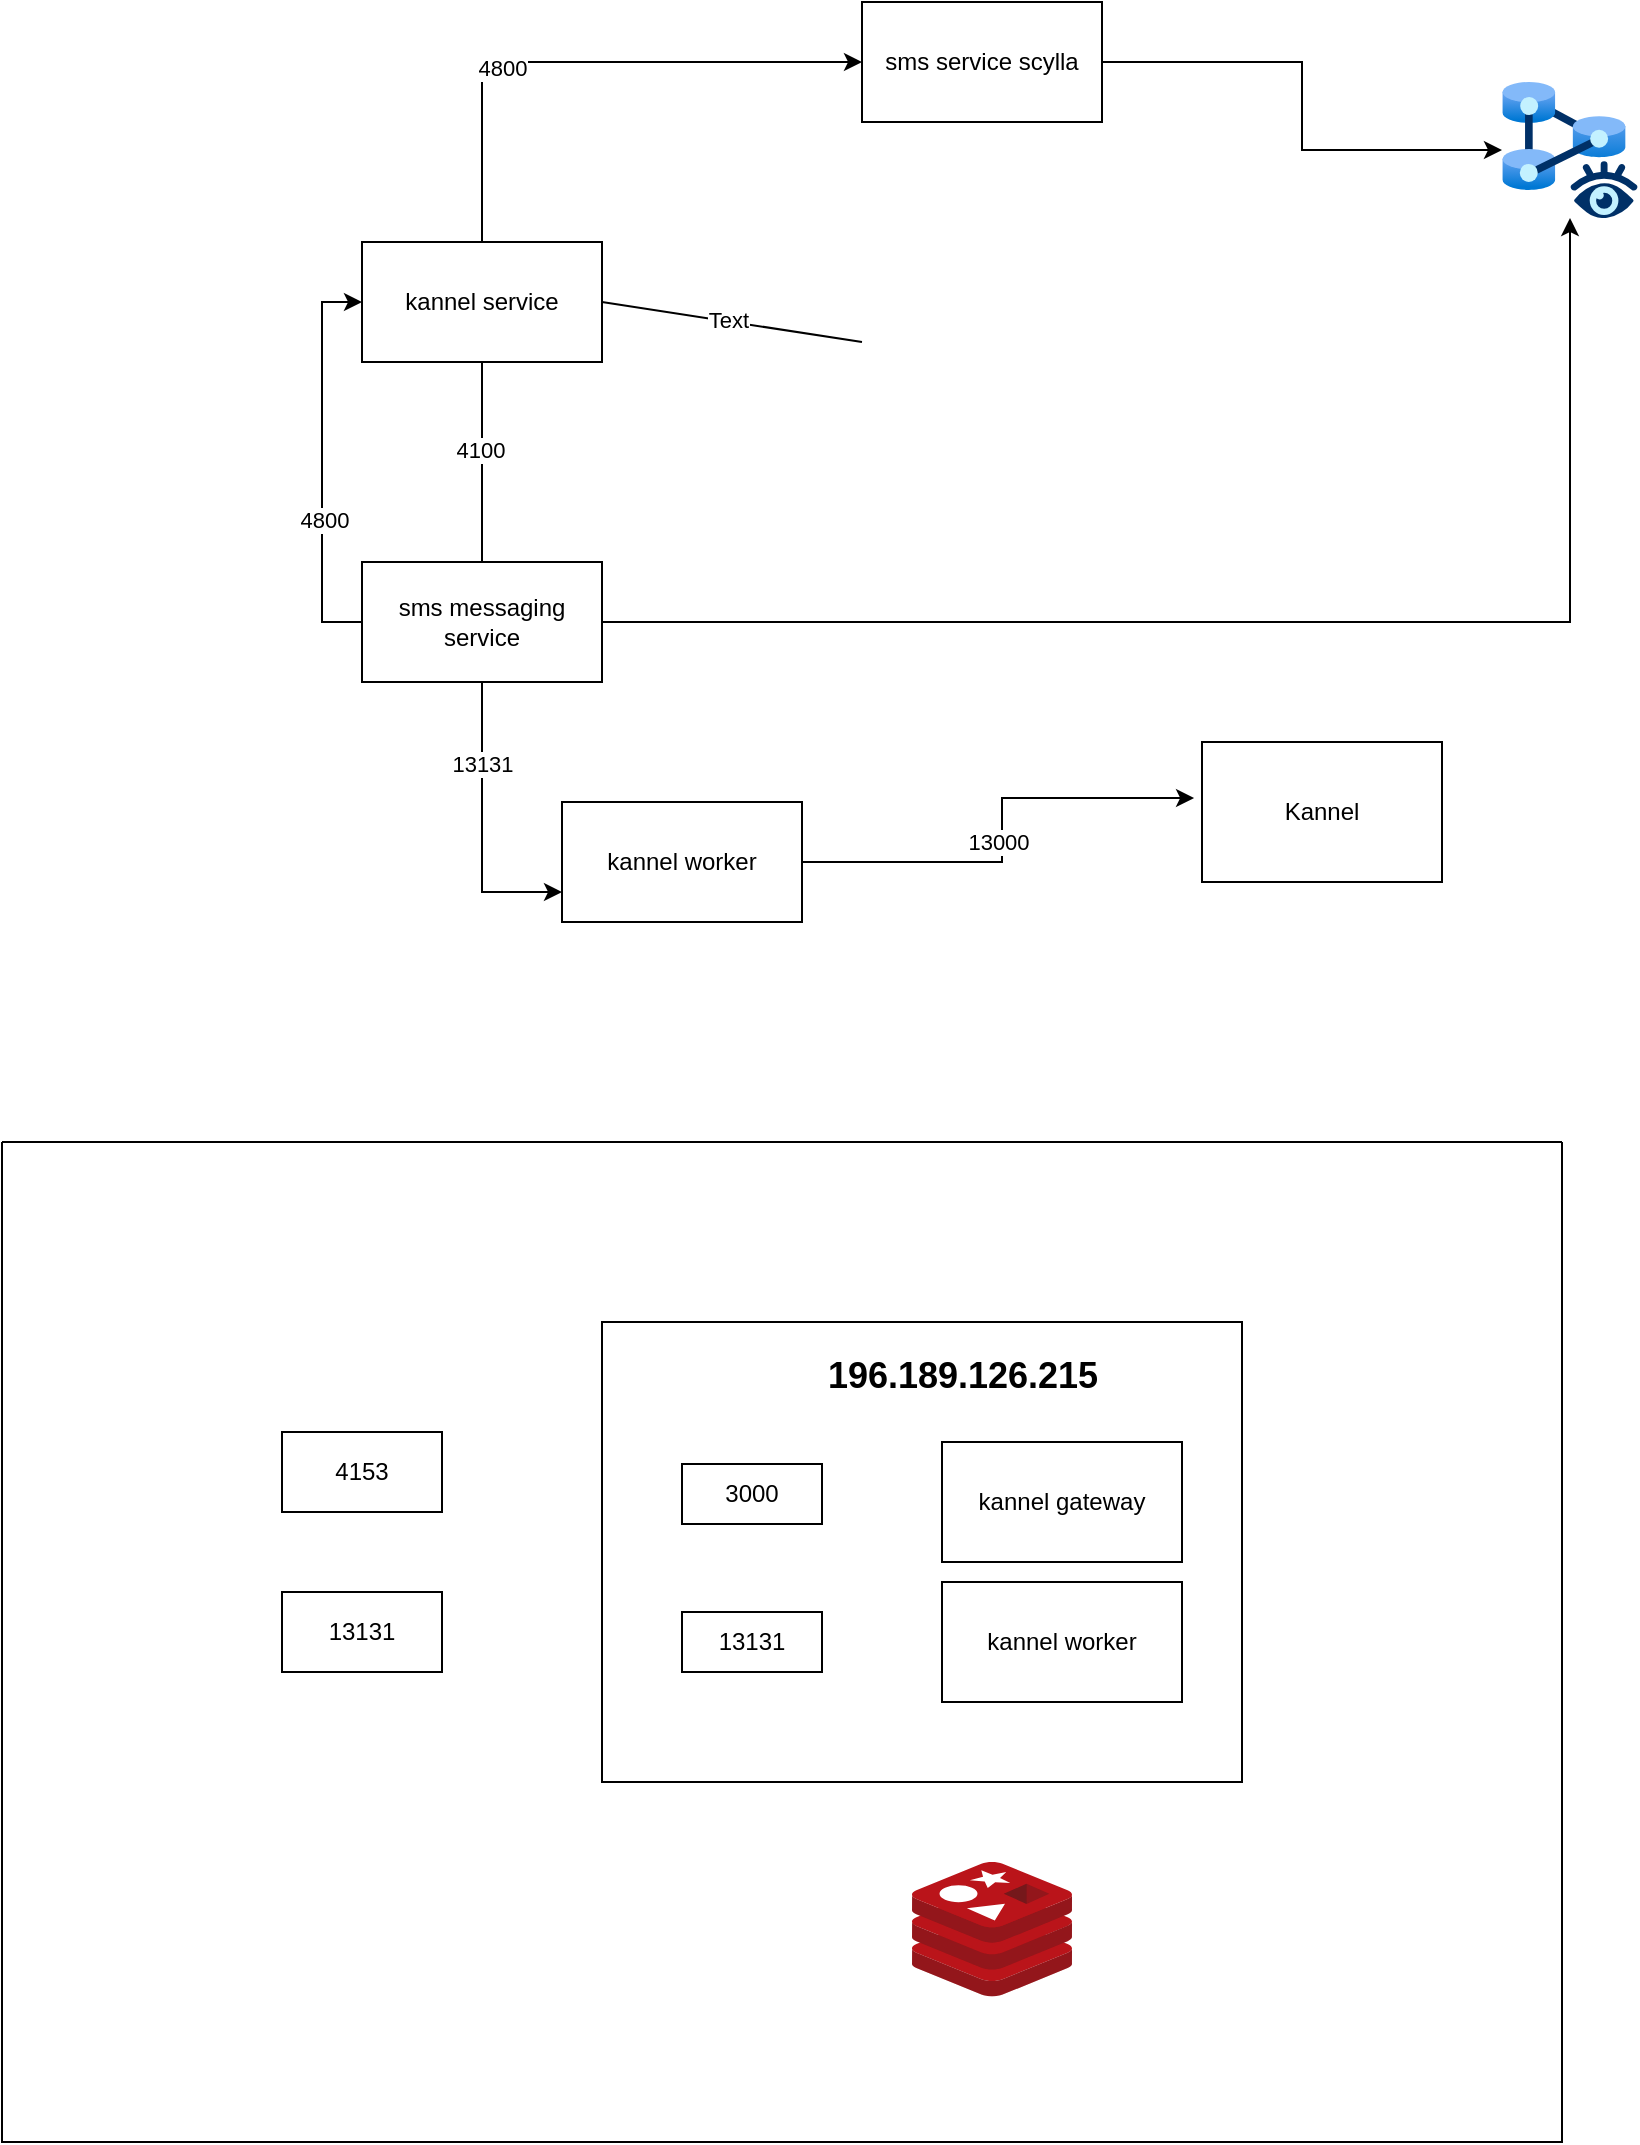 <mxfile version="24.8.3">
  <diagram name="Page-1" id="TbZtthQ5-eUh3UXo095x">
    <mxGraphModel dx="1502" dy="321" grid="1" gridSize="10" guides="1" tooltips="1" connect="1" arrows="1" fold="1" page="1" pageScale="1" pageWidth="850" pageHeight="1100" math="0" shadow="0">
      <root>
        <mxCell id="0" />
        <mxCell id="1" parent="0" />
        <mxCell id="Vjc0g-X-Gko_kS8MleXu-1" style="edgeStyle=orthogonalEdgeStyle;rounded=0;orthogonalLoop=1;jettySize=auto;html=1;exitX=0.5;exitY=0;exitDx=0;exitDy=0;entryX=0;entryY=0.5;entryDx=0;entryDy=0;" edge="1" parent="1" source="Vjc0g-X-Gko_kS8MleXu-3" target="Vjc0g-X-Gko_kS8MleXu-15">
          <mxGeometry relative="1" as="geometry" />
        </mxCell>
        <mxCell id="Vjc0g-X-Gko_kS8MleXu-2" value="4800" style="edgeLabel;html=1;align=center;verticalAlign=middle;resizable=0;points=[];" vertex="1" connectable="0" parent="Vjc0g-X-Gko_kS8MleXu-1">
          <mxGeometry x="-0.286" y="-3" relative="1" as="geometry">
            <mxPoint as="offset" />
          </mxGeometry>
        </mxCell>
        <mxCell id="Vjc0g-X-Gko_kS8MleXu-3" value="kannel service" style="rounded=0;whiteSpace=wrap;html=1;" vertex="1" parent="1">
          <mxGeometry x="150" y="120" width="120" height="60" as="geometry" />
        </mxCell>
        <mxCell id="Vjc0g-X-Gko_kS8MleXu-5" value="" style="endArrow=none;html=1;rounded=0;exitX=1;exitY=0.5;exitDx=0;exitDy=0;" edge="1" parent="1" source="Vjc0g-X-Gko_kS8MleXu-3">
          <mxGeometry width="50" height="50" relative="1" as="geometry">
            <mxPoint x="280" y="240" as="sourcePoint" />
            <mxPoint x="400" y="170" as="targetPoint" />
          </mxGeometry>
        </mxCell>
        <mxCell id="Vjc0g-X-Gko_kS8MleXu-22" value="Text" style="edgeLabel;html=1;align=center;verticalAlign=middle;resizable=0;points=[];" vertex="1" connectable="0" parent="Vjc0g-X-Gko_kS8MleXu-5">
          <mxGeometry x="-0.019" y="1" relative="1" as="geometry">
            <mxPoint x="-1" as="offset" />
          </mxGeometry>
        </mxCell>
        <mxCell id="Vjc0g-X-Gko_kS8MleXu-6" style="edgeStyle=orthogonalEdgeStyle;rounded=0;orthogonalLoop=1;jettySize=auto;html=1;exitX=1;exitY=0.5;exitDx=0;exitDy=0;" edge="1" parent="1" source="Vjc0g-X-Gko_kS8MleXu-11" target="Vjc0g-X-Gko_kS8MleXu-16">
          <mxGeometry relative="1" as="geometry" />
        </mxCell>
        <mxCell id="Vjc0g-X-Gko_kS8MleXu-7" style="edgeStyle=orthogonalEdgeStyle;rounded=0;orthogonalLoop=1;jettySize=auto;html=1;exitX=0.5;exitY=1;exitDx=0;exitDy=0;entryX=0;entryY=0.75;entryDx=0;entryDy=0;" edge="1" parent="1" source="Vjc0g-X-Gko_kS8MleXu-11" target="Vjc0g-X-Gko_kS8MleXu-17">
          <mxGeometry relative="1" as="geometry" />
        </mxCell>
        <mxCell id="Vjc0g-X-Gko_kS8MleXu-8" value="13131" style="edgeLabel;html=1;align=center;verticalAlign=middle;resizable=0;points=[];" vertex="1" connectable="0" parent="Vjc0g-X-Gko_kS8MleXu-7">
          <mxGeometry x="-0.434" relative="1" as="geometry">
            <mxPoint as="offset" />
          </mxGeometry>
        </mxCell>
        <mxCell id="Vjc0g-X-Gko_kS8MleXu-9" style="edgeStyle=orthogonalEdgeStyle;rounded=0;orthogonalLoop=1;jettySize=auto;html=1;exitX=0;exitY=0.5;exitDx=0;exitDy=0;entryX=0;entryY=0.5;entryDx=0;entryDy=0;" edge="1" parent="1" source="Vjc0g-X-Gko_kS8MleXu-11" target="Vjc0g-X-Gko_kS8MleXu-3">
          <mxGeometry relative="1" as="geometry" />
        </mxCell>
        <mxCell id="Vjc0g-X-Gko_kS8MleXu-10" value="4800" style="edgeLabel;html=1;align=center;verticalAlign=middle;resizable=0;points=[];" vertex="1" connectable="0" parent="Vjc0g-X-Gko_kS8MleXu-9">
          <mxGeometry x="-0.29" y="-1" relative="1" as="geometry">
            <mxPoint as="offset" />
          </mxGeometry>
        </mxCell>
        <mxCell id="Vjc0g-X-Gko_kS8MleXu-11" value="sms messaging service" style="rounded=0;whiteSpace=wrap;html=1;" vertex="1" parent="1">
          <mxGeometry x="150" y="280" width="120" height="60" as="geometry" />
        </mxCell>
        <mxCell id="Vjc0g-X-Gko_kS8MleXu-12" value="" style="endArrow=none;html=1;rounded=0;entryX=0.5;entryY=1;entryDx=0;entryDy=0;exitX=0.5;exitY=0;exitDx=0;exitDy=0;" edge="1" parent="1" source="Vjc0g-X-Gko_kS8MleXu-11" target="Vjc0g-X-Gko_kS8MleXu-3">
          <mxGeometry width="50" height="50" relative="1" as="geometry">
            <mxPoint x="280" y="240" as="sourcePoint" />
            <mxPoint x="330" y="190" as="targetPoint" />
          </mxGeometry>
        </mxCell>
        <mxCell id="Vjc0g-X-Gko_kS8MleXu-13" value="4100" style="edgeLabel;html=1;align=center;verticalAlign=middle;resizable=0;points=[];" vertex="1" connectable="0" parent="Vjc0g-X-Gko_kS8MleXu-12">
          <mxGeometry x="0.12" y="1" relative="1" as="geometry">
            <mxPoint as="offset" />
          </mxGeometry>
        </mxCell>
        <mxCell id="Vjc0g-X-Gko_kS8MleXu-14" style="edgeStyle=orthogonalEdgeStyle;rounded=0;orthogonalLoop=1;jettySize=auto;html=1;" edge="1" parent="1" source="Vjc0g-X-Gko_kS8MleXu-15" target="Vjc0g-X-Gko_kS8MleXu-16">
          <mxGeometry relative="1" as="geometry" />
        </mxCell>
        <mxCell id="Vjc0g-X-Gko_kS8MleXu-15" value="sms service scylla" style="rounded=0;whiteSpace=wrap;html=1;" vertex="1" parent="1">
          <mxGeometry x="400" width="120" height="60" as="geometry" />
        </mxCell>
        <mxCell id="Vjc0g-X-Gko_kS8MleXu-16" value="" style="image;aspect=fixed;html=1;points=[];align=center;fontSize=12;image=img/lib/azure2/other/Managed_Instance_Apache_Cassandra.svg;" vertex="1" parent="1">
          <mxGeometry x="720" y="40" width="68" height="68" as="geometry" />
        </mxCell>
        <mxCell id="Vjc0g-X-Gko_kS8MleXu-17" value="kannel worker" style="rounded=0;whiteSpace=wrap;html=1;" vertex="1" parent="1">
          <mxGeometry x="250" y="400" width="120" height="60" as="geometry" />
        </mxCell>
        <mxCell id="Vjc0g-X-Gko_kS8MleXu-18" value="&lt;div&gt;Kannel&lt;/div&gt;" style="rounded=0;whiteSpace=wrap;html=1;" vertex="1" parent="1">
          <mxGeometry x="570" y="370" width="120" height="70" as="geometry" />
        </mxCell>
        <mxCell id="Vjc0g-X-Gko_kS8MleXu-19" style="edgeStyle=orthogonalEdgeStyle;rounded=0;orthogonalLoop=1;jettySize=auto;html=1;entryX=-0.033;entryY=0.4;entryDx=0;entryDy=0;entryPerimeter=0;" edge="1" parent="1" source="Vjc0g-X-Gko_kS8MleXu-17" target="Vjc0g-X-Gko_kS8MleXu-18">
          <mxGeometry relative="1" as="geometry" />
        </mxCell>
        <mxCell id="Vjc0g-X-Gko_kS8MleXu-20" value="13000" style="edgeLabel;html=1;align=center;verticalAlign=middle;resizable=0;points=[];" vertex="1" connectable="0" parent="Vjc0g-X-Gko_kS8MleXu-19">
          <mxGeometry x="-0.034" y="2" relative="1" as="geometry">
            <mxPoint as="offset" />
          </mxGeometry>
        </mxCell>
        <mxCell id="Vjc0g-X-Gko_kS8MleXu-25" value="" style="swimlane;startSize=0;" vertex="1" parent="1">
          <mxGeometry x="-30" y="570" width="780" height="500" as="geometry" />
        </mxCell>
        <mxCell id="Vjc0g-X-Gko_kS8MleXu-4" value="" style="image;sketch=0;aspect=fixed;html=1;points=[];align=center;fontSize=12;image=img/lib/mscae/Cache_Redis_Product.svg;" vertex="1" parent="Vjc0g-X-Gko_kS8MleXu-25">
          <mxGeometry x="455" y="360" width="80" height="67.2" as="geometry" />
        </mxCell>
        <mxCell id="Vjc0g-X-Gko_kS8MleXu-24" value="" style="rounded=0;whiteSpace=wrap;html=1;" vertex="1" parent="Vjc0g-X-Gko_kS8MleXu-25">
          <mxGeometry x="300" y="90" width="320" height="230" as="geometry" />
        </mxCell>
        <mxCell id="Vjc0g-X-Gko_kS8MleXu-32" value="kannel gateway" style="rounded=0;whiteSpace=wrap;html=1;" vertex="1" parent="Vjc0g-X-Gko_kS8MleXu-25">
          <mxGeometry x="470" y="150" width="120" height="60" as="geometry" />
        </mxCell>
        <mxCell id="Vjc0g-X-Gko_kS8MleXu-33" value="kannel worker" style="rounded=0;whiteSpace=wrap;html=1;" vertex="1" parent="Vjc0g-X-Gko_kS8MleXu-25">
          <mxGeometry x="470" y="220" width="120" height="60" as="geometry" />
        </mxCell>
        <mxCell id="Vjc0g-X-Gko_kS8MleXu-34" value="&lt;font style=&quot;font-size: 18px;&quot;&gt;196.189.126.215&lt;/font&gt;" style="text;strokeColor=none;fillColor=none;html=1;fontSize=24;fontStyle=1;verticalAlign=middle;align=center;" vertex="1" parent="Vjc0g-X-Gko_kS8MleXu-25">
          <mxGeometry x="430" y="100" width="100" height="30" as="geometry" />
        </mxCell>
        <mxCell id="Vjc0g-X-Gko_kS8MleXu-35" value="4153" style="rounded=0;whiteSpace=wrap;html=1;" vertex="1" parent="Vjc0g-X-Gko_kS8MleXu-25">
          <mxGeometry x="140" y="145" width="80" height="40" as="geometry" />
        </mxCell>
        <mxCell id="Vjc0g-X-Gko_kS8MleXu-36" value="13131" style="rounded=0;whiteSpace=wrap;html=1;" vertex="1" parent="Vjc0g-X-Gko_kS8MleXu-25">
          <mxGeometry x="140" y="225" width="80" height="40" as="geometry" />
        </mxCell>
        <mxCell id="Vjc0g-X-Gko_kS8MleXu-37" value="3000" style="rounded=0;whiteSpace=wrap;html=1;" vertex="1" parent="Vjc0g-X-Gko_kS8MleXu-25">
          <mxGeometry x="340" y="161" width="70" height="30" as="geometry" />
        </mxCell>
        <mxCell id="Vjc0g-X-Gko_kS8MleXu-38" value="13131" style="rounded=0;whiteSpace=wrap;html=1;" vertex="1" parent="Vjc0g-X-Gko_kS8MleXu-25">
          <mxGeometry x="340" y="235" width="70" height="30" as="geometry" />
        </mxCell>
      </root>
    </mxGraphModel>
  </diagram>
</mxfile>
